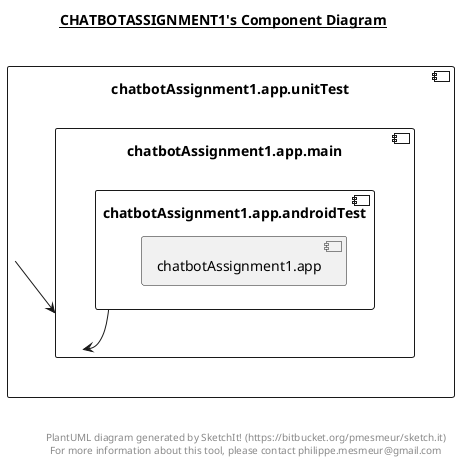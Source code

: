 @startuml

title __CHATBOTASSIGNMENT1's Component Diagram__\n

  component "chatbotAssignment1.app.unitTest" {
        [chatbotAssignment1.app.main]
    component "chatbotAssignment1.app.main" {
          [chatbotAssignment1.app.androidTest]
      component "chatbotAssignment1.app.androidTest" {
            [chatbotAssignment1.app]
      }


    }


  }


  [chatbotAssignment1.app.androidTest] --> [chatbotAssignment1.app.main]
  [chatbotAssignment1.app.unitTest] --> [chatbotAssignment1.app.main]


right footer


PlantUML diagram generated by SketchIt! (https://bitbucket.org/pmesmeur/sketch.it)
For more information about this tool, please contact philippe.mesmeur@gmail.com
endfooter

@enduml
